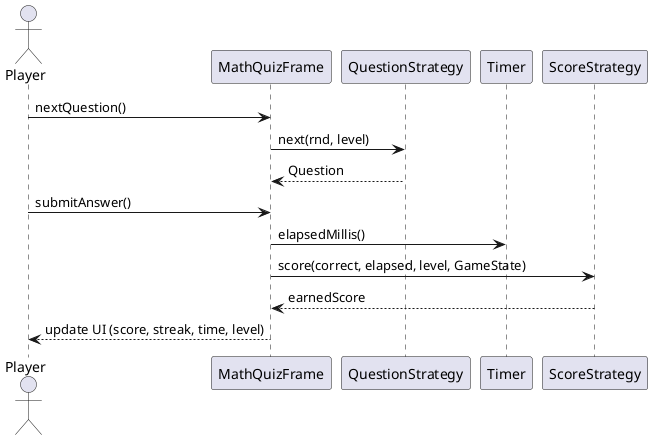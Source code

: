 @startuml
actor Player
Player -> MathQuizFrame: nextQuestion()
MathQuizFrame -> QuestionStrategy: next(rnd, level)
QuestionStrategy --> MathQuizFrame: Question
Player -> MathQuizFrame: submitAnswer()
MathQuizFrame -> Timer: elapsedMillis()
MathQuizFrame -> ScoreStrategy: score(correct, elapsed, level, GameState)
ScoreStrategy --> MathQuizFrame: earnedScore
MathQuizFrame --> Player: update UI (score, streak, time, level)
@enduml
